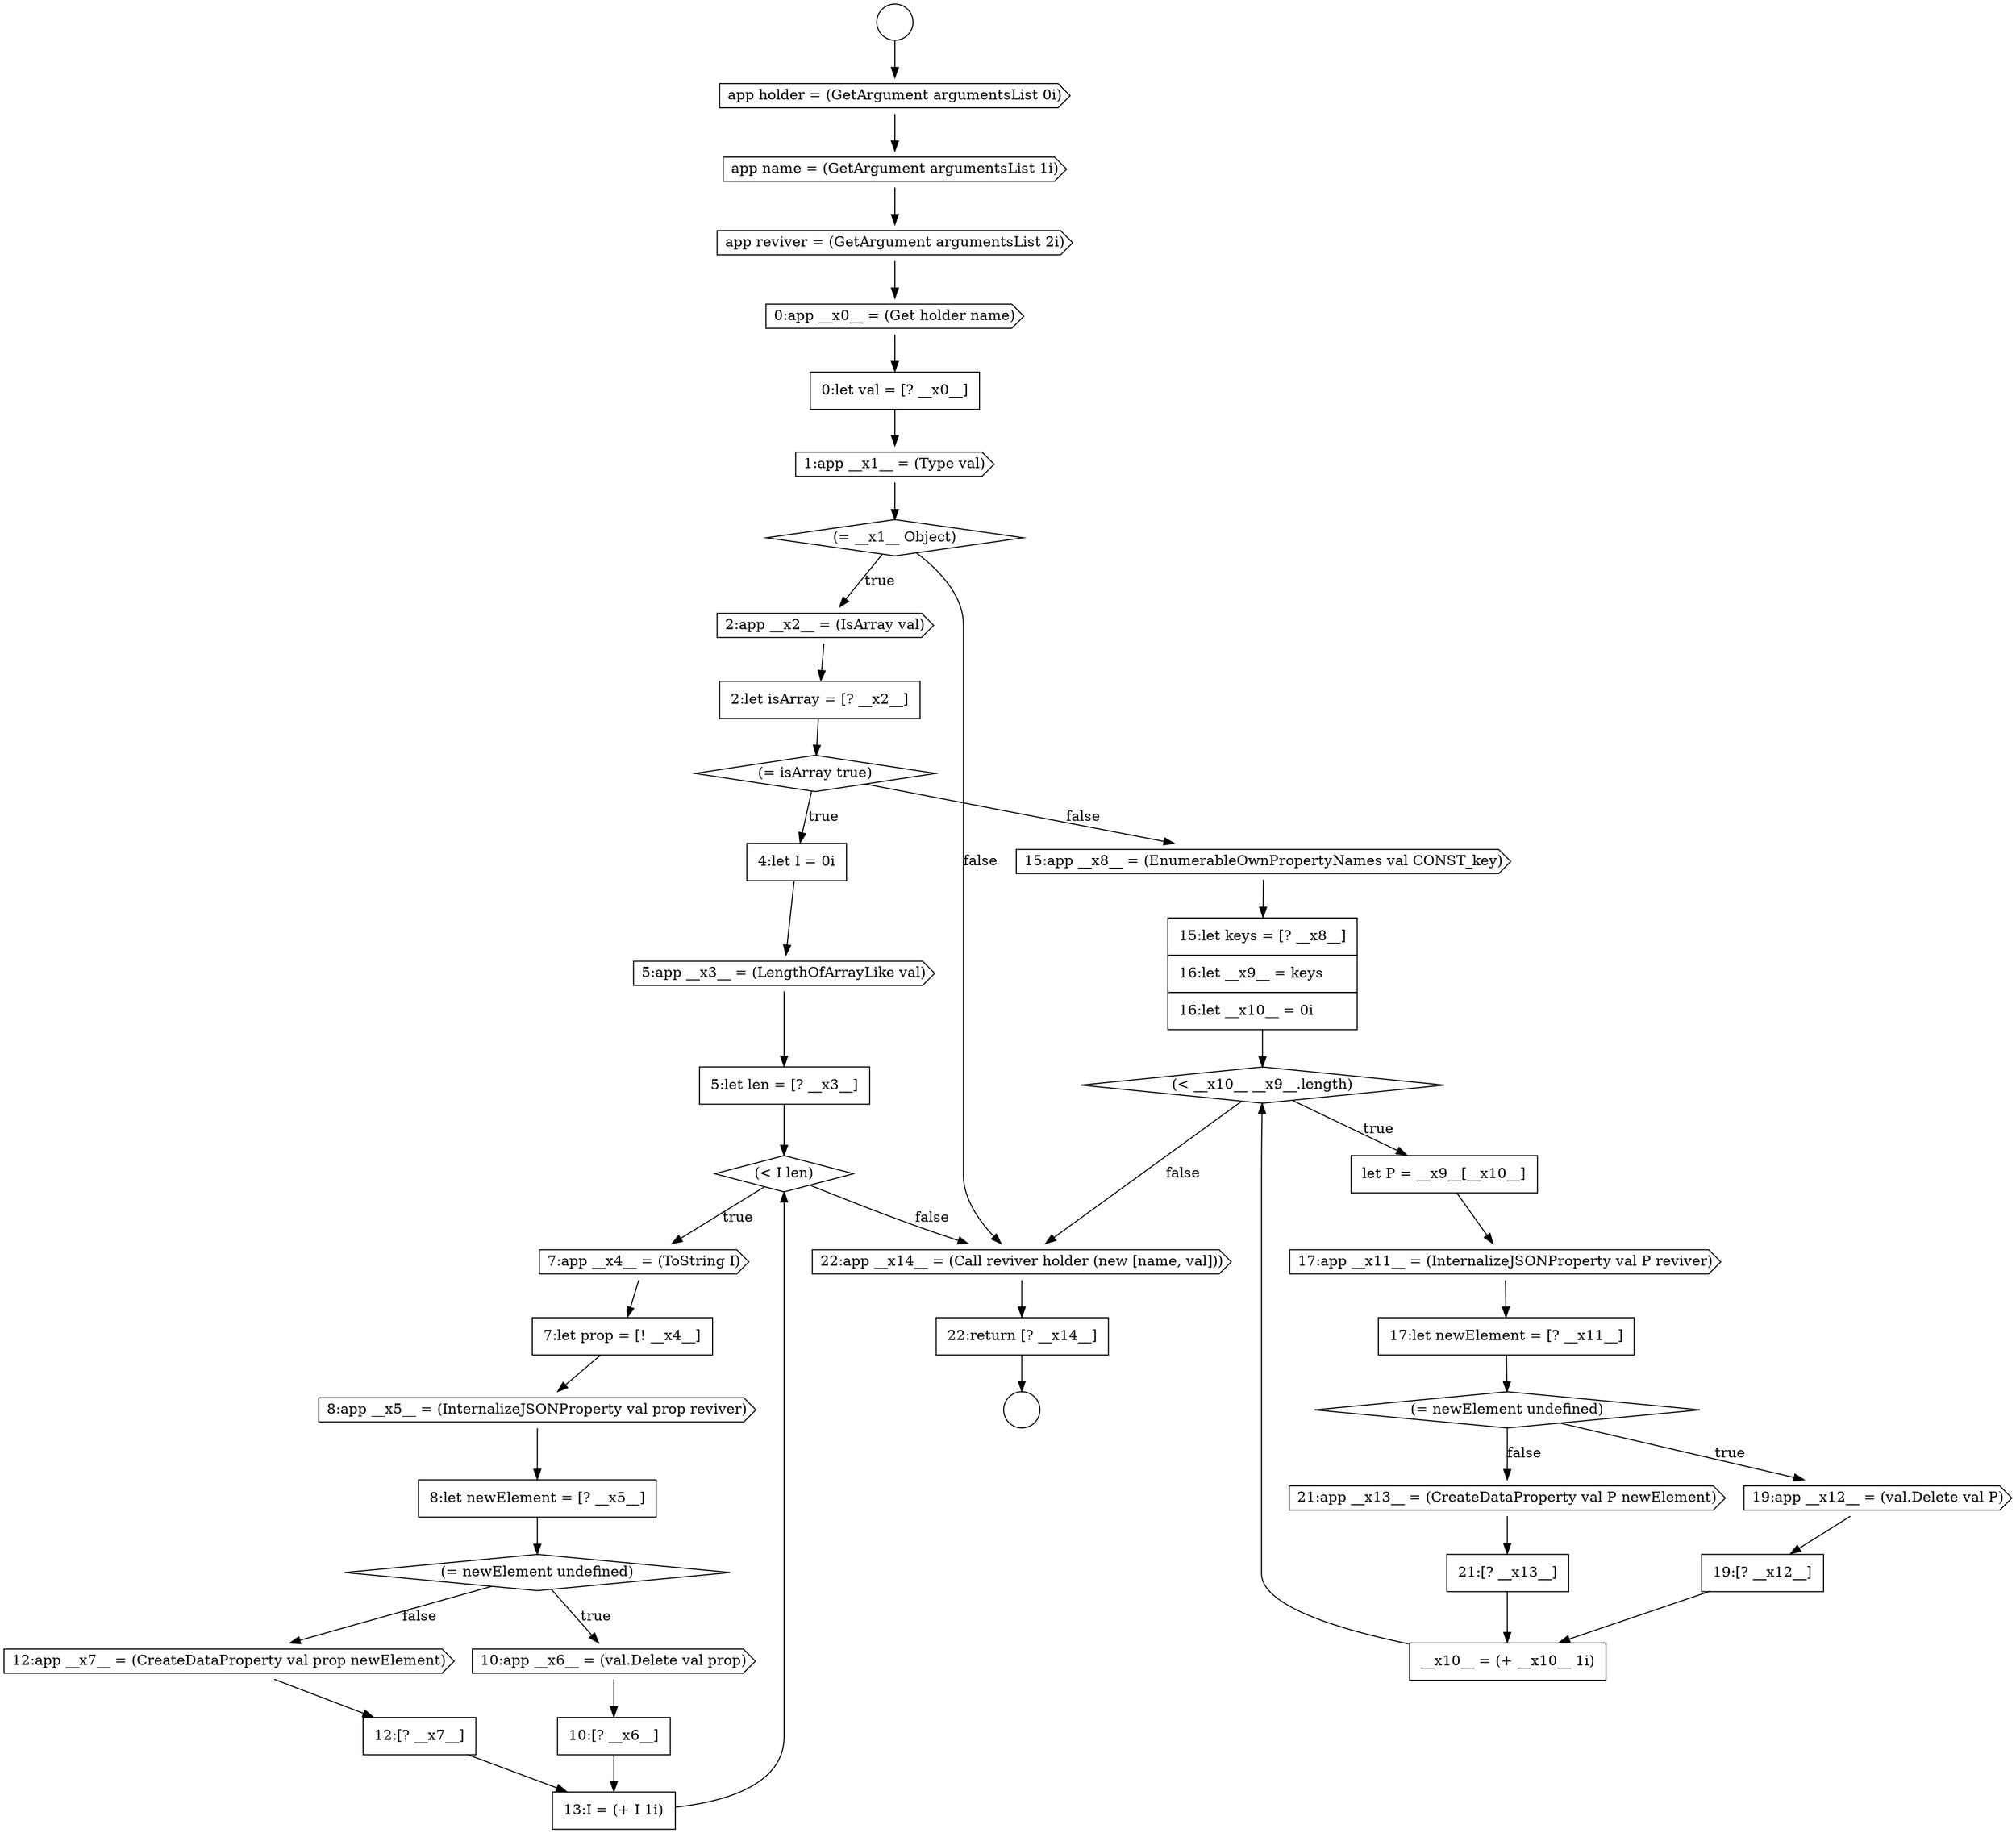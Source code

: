 digraph {
  node18504 [shape=diamond, label=<<font color="black">(= isArray true)</font>> color="black" fillcolor="white" style=filled]
  node18514 [shape=cds, label=<<font color="black">10:app __x6__ = (val.Delete val prop)</font>> color="black" fillcolor="white" style=filled]
  node18524 [shape=none, margin=0, label=<<font color="black">
    <table border="0" cellborder="1" cellspacing="0" cellpadding="10">
      <tr><td align="left">17:let newElement = [? __x11__]</td></tr>
    </table>
  </font>> color="black" fillcolor="white" style=filled]
  node18507 [shape=none, margin=0, label=<<font color="black">
    <table border="0" cellborder="1" cellspacing="0" cellpadding="10">
      <tr><td align="left">5:let len = [? __x3__]</td></tr>
    </table>
  </font>> color="black" fillcolor="white" style=filled]
  node18530 [shape=none, margin=0, label=<<font color="black">
    <table border="0" cellborder="1" cellspacing="0" cellpadding="10">
      <tr><td align="left">__x10__ = (+ __x10__ 1i)</td></tr>
    </table>
  </font>> color="black" fillcolor="white" style=filled]
  node18516 [shape=cds, label=<<font color="black">12:app __x7__ = (CreateDataProperty val prop newElement)</font>> color="black" fillcolor="white" style=filled]
  node18502 [shape=cds, label=<<font color="black">2:app __x2__ = (IsArray val)</font>> color="black" fillcolor="white" style=filled]
  node18505 [shape=none, margin=0, label=<<font color="black">
    <table border="0" cellborder="1" cellspacing="0" cellpadding="10">
      <tr><td align="left">4:let I = 0i</td></tr>
    </table>
  </font>> color="black" fillcolor="white" style=filled]
  node18522 [shape=none, margin=0, label=<<font color="black">
    <table border="0" cellborder="1" cellspacing="0" cellpadding="10">
      <tr><td align="left">let P = __x9__[__x10__]</td></tr>
    </table>
  </font>> color="black" fillcolor="white" style=filled]
  node18509 [shape=cds, label=<<font color="black">7:app __x4__ = (ToString I)</font>> color="black" fillcolor="white" style=filled]
  node18526 [shape=cds, label=<<font color="black">19:app __x12__ = (val.Delete val P)</font>> color="black" fillcolor="white" style=filled]
  node18517 [shape=none, margin=0, label=<<font color="black">
    <table border="0" cellborder="1" cellspacing="0" cellpadding="10">
      <tr><td align="left">12:[? __x7__]</td></tr>
    </table>
  </font>> color="black" fillcolor="white" style=filled]
  node18499 [shape=none, margin=0, label=<<font color="black">
    <table border="0" cellborder="1" cellspacing="0" cellpadding="10">
      <tr><td align="left">0:let val = [? __x0__]</td></tr>
    </table>
  </font>> color="black" fillcolor="white" style=filled]
  node18531 [shape=cds, label=<<font color="black">22:app __x14__ = (Call reviver holder (new [name, val]))</font>> color="black" fillcolor="white" style=filled]
  node18496 [shape=cds, label=<<font color="black">app name = (GetArgument argumentsList 1i)</font>> color="black" fillcolor="white" style=filled]
  node18511 [shape=cds, label=<<font color="black">8:app __x5__ = (InternalizeJSONProperty val prop reviver)</font>> color="black" fillcolor="white" style=filled]
  node18528 [shape=cds, label=<<font color="black">21:app __x13__ = (CreateDataProperty val P newElement)</font>> color="black" fillcolor="white" style=filled]
  node18520 [shape=none, margin=0, label=<<font color="black">
    <table border="0" cellborder="1" cellspacing="0" cellpadding="10">
      <tr><td align="left">15:let keys = [? __x8__]</td></tr>
      <tr><td align="left">16:let __x9__ = keys</td></tr>
      <tr><td align="left">16:let __x10__ = 0i</td></tr>
    </table>
  </font>> color="black" fillcolor="white" style=filled]
  node18498 [shape=cds, label=<<font color="black">0:app __x0__ = (Get holder name)</font>> color="black" fillcolor="white" style=filled]
  node18513 [shape=diamond, label=<<font color="black">(= newElement undefined)</font>> color="black" fillcolor="white" style=filled]
  node18493 [shape=circle label=" " color="black" fillcolor="white" style=filled]
  node18503 [shape=none, margin=0, label=<<font color="black">
    <table border="0" cellborder="1" cellspacing="0" cellpadding="10">
      <tr><td align="left">2:let isArray = [? __x2__]</td></tr>
    </table>
  </font>> color="black" fillcolor="white" style=filled]
  node18512 [shape=none, margin=0, label=<<font color="black">
    <table border="0" cellborder="1" cellspacing="0" cellpadding="10">
      <tr><td align="left">8:let newElement = [? __x5__]</td></tr>
    </table>
  </font>> color="black" fillcolor="white" style=filled]
  node18521 [shape=diamond, label=<<font color="black">(&lt; __x10__ __x9__.length)</font>> color="black" fillcolor="white" style=filled]
  node18508 [shape=diamond, label=<<font color="black">(&lt; I len)</font>> color="black" fillcolor="white" style=filled]
  node18525 [shape=diamond, label=<<font color="black">(= newElement undefined)</font>> color="black" fillcolor="white" style=filled]
  node18529 [shape=none, margin=0, label=<<font color="black">
    <table border="0" cellborder="1" cellspacing="0" cellpadding="10">
      <tr><td align="left">21:[? __x13__]</td></tr>
    </table>
  </font>> color="black" fillcolor="white" style=filled]
  node18494 [shape=circle label=" " color="black" fillcolor="white" style=filled]
  node18497 [shape=cds, label=<<font color="black">app reviver = (GetArgument argumentsList 2i)</font>> color="black" fillcolor="white" style=filled]
  node18519 [shape=cds, label=<<font color="black">15:app __x8__ = (EnumerableOwnPropertyNames val CONST_key)</font>> color="black" fillcolor="white" style=filled]
  node18495 [shape=cds, label=<<font color="black">app holder = (GetArgument argumentsList 0i)</font>> color="black" fillcolor="white" style=filled]
  node18501 [shape=diamond, label=<<font color="black">(= __x1__ Object)</font>> color="black" fillcolor="white" style=filled]
  node18518 [shape=none, margin=0, label=<<font color="black">
    <table border="0" cellborder="1" cellspacing="0" cellpadding="10">
      <tr><td align="left">13:I = (+ I 1i)</td></tr>
    </table>
  </font>> color="black" fillcolor="white" style=filled]
  node18500 [shape=cds, label=<<font color="black">1:app __x1__ = (Type val)</font>> color="black" fillcolor="white" style=filled]
  node18515 [shape=none, margin=0, label=<<font color="black">
    <table border="0" cellborder="1" cellspacing="0" cellpadding="10">
      <tr><td align="left">10:[? __x6__]</td></tr>
    </table>
  </font>> color="black" fillcolor="white" style=filled]
  node18532 [shape=none, margin=0, label=<<font color="black">
    <table border="0" cellborder="1" cellspacing="0" cellpadding="10">
      <tr><td align="left">22:return [? __x14__]</td></tr>
    </table>
  </font>> color="black" fillcolor="white" style=filled]
  node18527 [shape=none, margin=0, label=<<font color="black">
    <table border="0" cellborder="1" cellspacing="0" cellpadding="10">
      <tr><td align="left">19:[? __x12__]</td></tr>
    </table>
  </font>> color="black" fillcolor="white" style=filled]
  node18506 [shape=cds, label=<<font color="black">5:app __x3__ = (LengthOfArrayLike val)</font>> color="black" fillcolor="white" style=filled]
  node18510 [shape=none, margin=0, label=<<font color="black">
    <table border="0" cellborder="1" cellspacing="0" cellpadding="10">
      <tr><td align="left">7:let prop = [! __x4__]</td></tr>
    </table>
  </font>> color="black" fillcolor="white" style=filled]
  node18523 [shape=cds, label=<<font color="black">17:app __x11__ = (InternalizeJSONProperty val P reviver)</font>> color="black" fillcolor="white" style=filled]
  node18520 -> node18521 [ color="black"]
  node18510 -> node18511 [ color="black"]
  node18509 -> node18510 [ color="black"]
  node18514 -> node18515 [ color="black"]
  node18500 -> node18501 [ color="black"]
  node18521 -> node18522 [label=<<font color="black">true</font>> color="black"]
  node18521 -> node18531 [label=<<font color="black">false</font>> color="black"]
  node18502 -> node18503 [ color="black"]
  node18519 -> node18520 [ color="black"]
  node18501 -> node18502 [label=<<font color="black">true</font>> color="black"]
  node18501 -> node18531 [label=<<font color="black">false</font>> color="black"]
  node18531 -> node18532 [ color="black"]
  node18527 -> node18530 [ color="black"]
  node18496 -> node18497 [ color="black"]
  node18503 -> node18504 [ color="black"]
  node18518 -> node18508 [ color="black"]
  node18505 -> node18506 [ color="black"]
  node18513 -> node18514 [label=<<font color="black">true</font>> color="black"]
  node18513 -> node18516 [label=<<font color="black">false</font>> color="black"]
  node18516 -> node18517 [ color="black"]
  node18532 -> node18494 [ color="black"]
  node18524 -> node18525 [ color="black"]
  node18499 -> node18500 [ color="black"]
  node18511 -> node18512 [ color="black"]
  node18529 -> node18530 [ color="black"]
  node18528 -> node18529 [ color="black"]
  node18493 -> node18495 [ color="black"]
  node18504 -> node18505 [label=<<font color="black">true</font>> color="black"]
  node18504 -> node18519 [label=<<font color="black">false</font>> color="black"]
  node18526 -> node18527 [ color="black"]
  node18495 -> node18496 [ color="black"]
  node18523 -> node18524 [ color="black"]
  node18517 -> node18518 [ color="black"]
  node18525 -> node18526 [label=<<font color="black">true</font>> color="black"]
  node18525 -> node18528 [label=<<font color="black">false</font>> color="black"]
  node18512 -> node18513 [ color="black"]
  node18515 -> node18518 [ color="black"]
  node18530 -> node18521 [ color="black"]
  node18522 -> node18523 [ color="black"]
  node18506 -> node18507 [ color="black"]
  node18497 -> node18498 [ color="black"]
  node18508 -> node18509 [label=<<font color="black">true</font>> color="black"]
  node18508 -> node18531 [label=<<font color="black">false</font>> color="black"]
  node18507 -> node18508 [ color="black"]
  node18498 -> node18499 [ color="black"]
}

